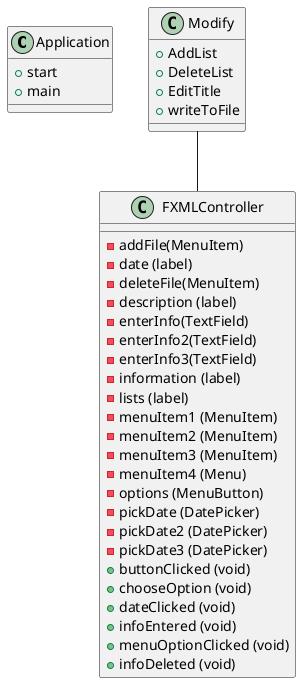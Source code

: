 @startuml
class Application{
+ start
+ main
}
class FXMLController{
- addFile(MenuItem)
- date (label)
- deleteFile(MenuItem)
- description (label)
- enterInfo(TextField)
- enterInfo2(TextField)
- enterInfo3(TextField)
- information (label)
- lists (label)
- menuItem1 (MenuItem)
- menuItem2 (MenuItem)
- menuItem3 (MenuItem)
- menuItem4 (Menu)
- options (MenuButton)
- pickDate (DatePicker)
- pickDate2 (DatePicker)
- pickDate3 (DatePicker)
+ buttonClicked (void)
+ chooseOption (void)
+ dateClicked (void)
+ infoEntered (void)
+ menuOptionClicked (void)
+ infoDeleted (void)
}
class Modify{
+AddList
+DeleteList
+EditTitle
+writeToFile
}
Modify -- FXMLController
@enduml